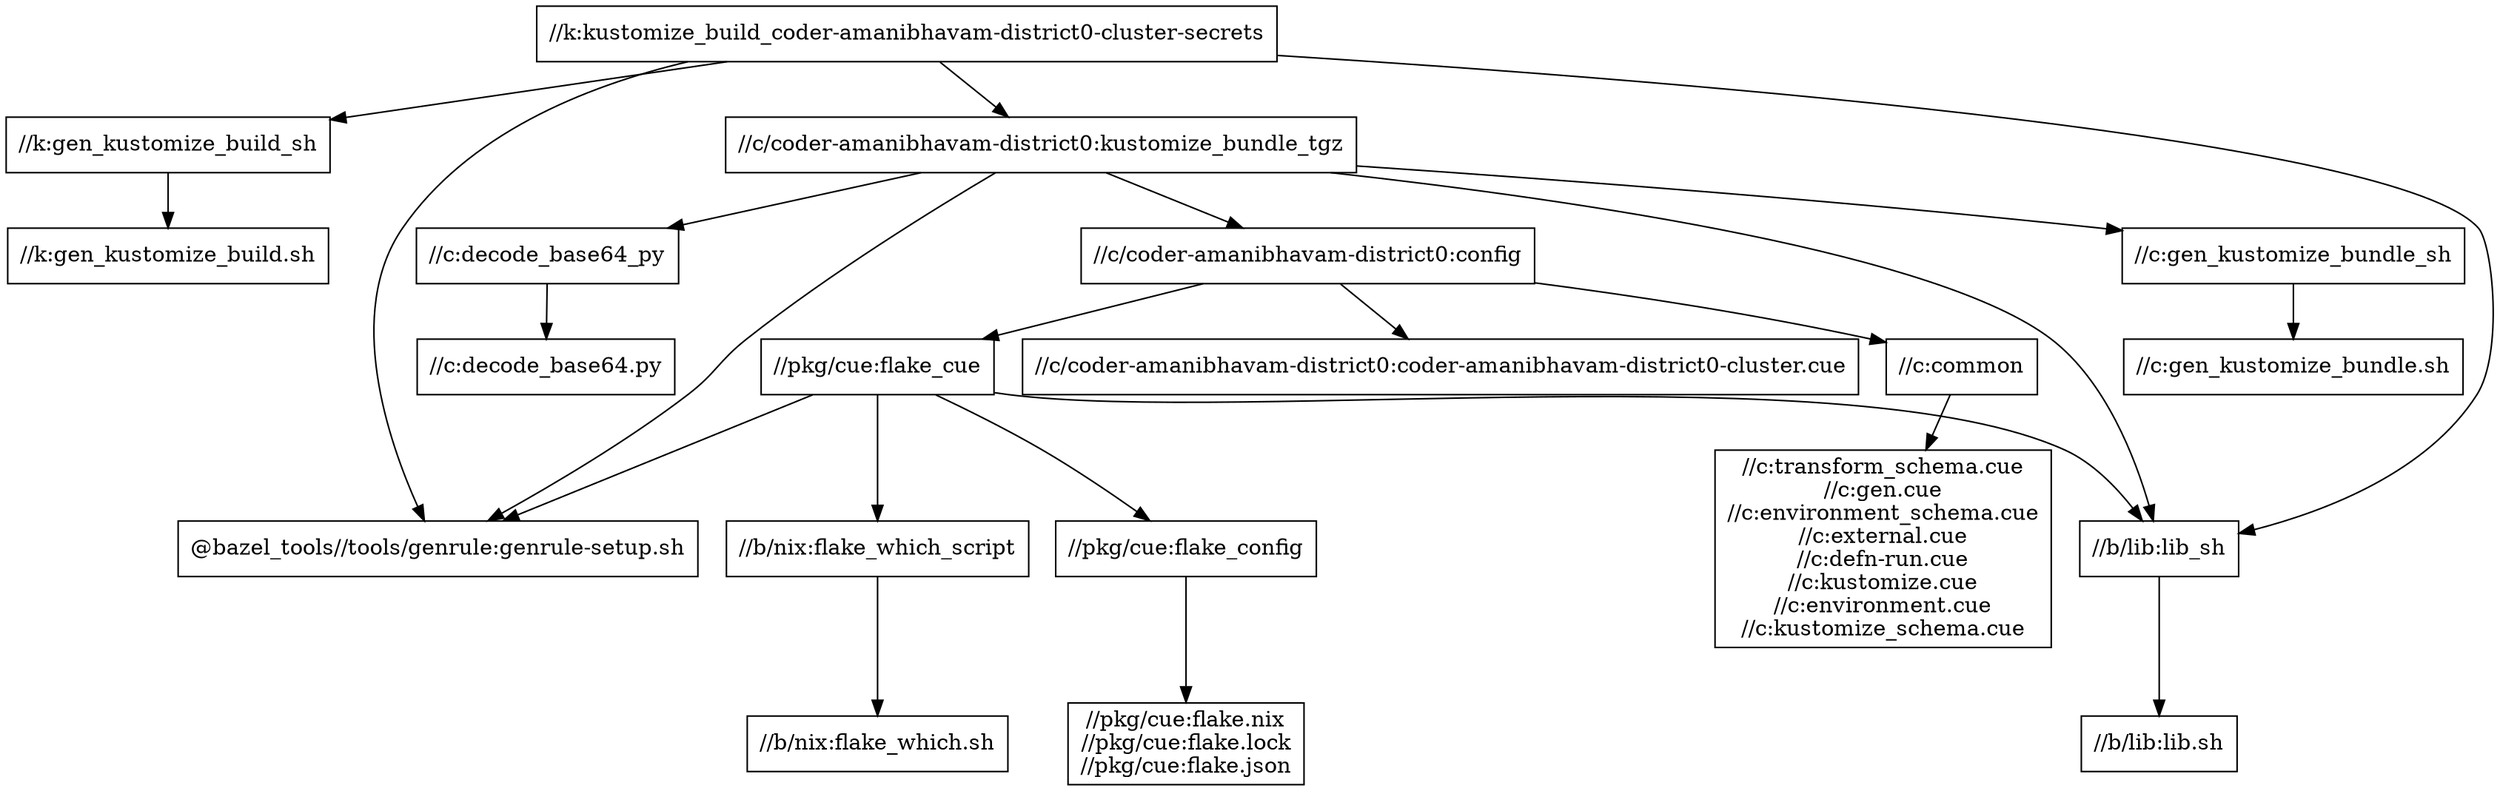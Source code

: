 digraph mygraph {
  node [shape=box];
  "//k:kustomize_build_coder-amanibhavam-district0-cluster-secrets"
  "//k:kustomize_build_coder-amanibhavam-district0-cluster-secrets" -> "//k:gen_kustomize_build_sh"
  "//k:kustomize_build_coder-amanibhavam-district0-cluster-secrets" -> "//c/coder-amanibhavam-district0:kustomize_bundle_tgz"
  "//k:kustomize_build_coder-amanibhavam-district0-cluster-secrets" -> "//b/lib:lib_sh"
  "//k:kustomize_build_coder-amanibhavam-district0-cluster-secrets" -> "@bazel_tools//tools/genrule:genrule-setup.sh"
  "//c/coder-amanibhavam-district0:kustomize_bundle_tgz"
  "//c/coder-amanibhavam-district0:kustomize_bundle_tgz" -> "//c/coder-amanibhavam-district0:config"
  "//c/coder-amanibhavam-district0:kustomize_bundle_tgz" -> "@bazel_tools//tools/genrule:genrule-setup.sh"
  "//c/coder-amanibhavam-district0:kustomize_bundle_tgz" -> "//c:gen_kustomize_bundle_sh"
  "//c/coder-amanibhavam-district0:kustomize_bundle_tgz" -> "//b/lib:lib_sh"
  "//c/coder-amanibhavam-district0:kustomize_bundle_tgz" -> "//c:decode_base64_py"
  "//c/coder-amanibhavam-district0:config"
  "//c/coder-amanibhavam-district0:config" -> "//pkg/cue:flake_cue"
  "//c/coder-amanibhavam-district0:config" -> "//c/coder-amanibhavam-district0:coder-amanibhavam-district0-cluster.cue"
  "//c/coder-amanibhavam-district0:config" -> "//c:common"
  "//k:gen_kustomize_build_sh"
  "//k:gen_kustomize_build_sh" -> "//k:gen_kustomize_build.sh"
  "//k:gen_kustomize_build.sh"
  "//c/coder-amanibhavam-district0:coder-amanibhavam-district0-cluster.cue"
  "//c:decode_base64_py"
  "//c:decode_base64_py" -> "//c:decode_base64.py"
  "//c:common"
  "//c:common" -> "//c:transform_schema.cue\n//c:gen.cue\n//c:environment_schema.cue\n//c:external.cue\n//c:defn-run.cue\n//c:kustomize.cue\n//c:environment.cue\n//c:kustomize_schema.cue"
  "//c:transform_schema.cue\n//c:gen.cue\n//c:environment_schema.cue\n//c:external.cue\n//c:defn-run.cue\n//c:kustomize.cue\n//c:environment.cue\n//c:kustomize_schema.cue"
  "//pkg/cue:flake_cue"
  "//pkg/cue:flake_cue" -> "//pkg/cue:flake_config"
  "//pkg/cue:flake_cue" -> "@bazel_tools//tools/genrule:genrule-setup.sh"
  "//pkg/cue:flake_cue" -> "//b/lib:lib_sh"
  "//pkg/cue:flake_cue" -> "//b/nix:flake_which_script"
  "@bazel_tools//tools/genrule:genrule-setup.sh"
  "//b/lib:lib_sh"
  "//b/lib:lib_sh" -> "//b/lib:lib.sh"
  "//b/lib:lib.sh"
  "//b/nix:flake_which_script"
  "//b/nix:flake_which_script" -> "//b/nix:flake_which.sh"
  "//b/nix:flake_which.sh"
  "//c:gen_kustomize_bundle_sh"
  "//c:gen_kustomize_bundle_sh" -> "//c:gen_kustomize_bundle.sh"
  "//c:gen_kustomize_bundle.sh"
  "//pkg/cue:flake_config"
  "//pkg/cue:flake_config" -> "//pkg/cue:flake.nix\n//pkg/cue:flake.lock\n//pkg/cue:flake.json"
  "//pkg/cue:flake.nix\n//pkg/cue:flake.lock\n//pkg/cue:flake.json"
  "//c:decode_base64.py"
}
